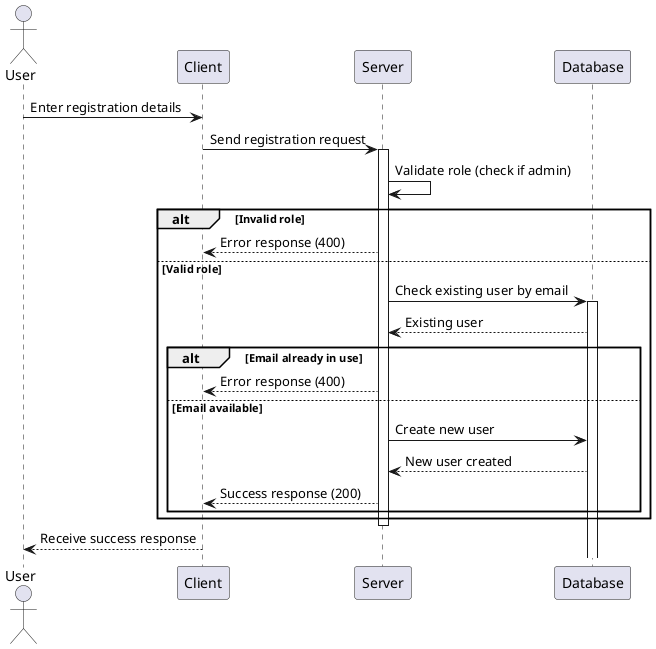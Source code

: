@startuml
actor User
participant Client as C
participant Server as S
participant Database as DB

User -> C: Enter registration details
C -> S: Send registration request
activate S
S -> S: Validate role (check if admin)
alt Invalid role
    S --> C: Error response (400)
else Valid role
    S -> DB: Check existing user by email
    activate DB
    DB --> S: Existing user
    alt Email already in use
        S --> C: Error response (400)
    else Email available
        S -> DB: Create new user
        DB --> S: New user created
        S --> C: Success response (200)
    end
end
deactivate S
C --> User: Receive success response
@enduml
